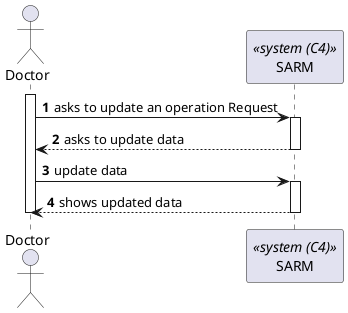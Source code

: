 @startuml process-view
autonumber

actor "Doctor" as Doctor
participant SARM as "SARM" <<system (C4)>>

activate Doctor

    Doctor -> SARM : asks to update an operation Request
    
    activate SARM

        SARM --> Doctor : asks to update data

    deactivate SARM

    Doctor -> SARM : update data

    activate SARM 
        SARM --> Doctor: shows updated data
        
    deactivate SARM

deactivate Doctor

@enduml